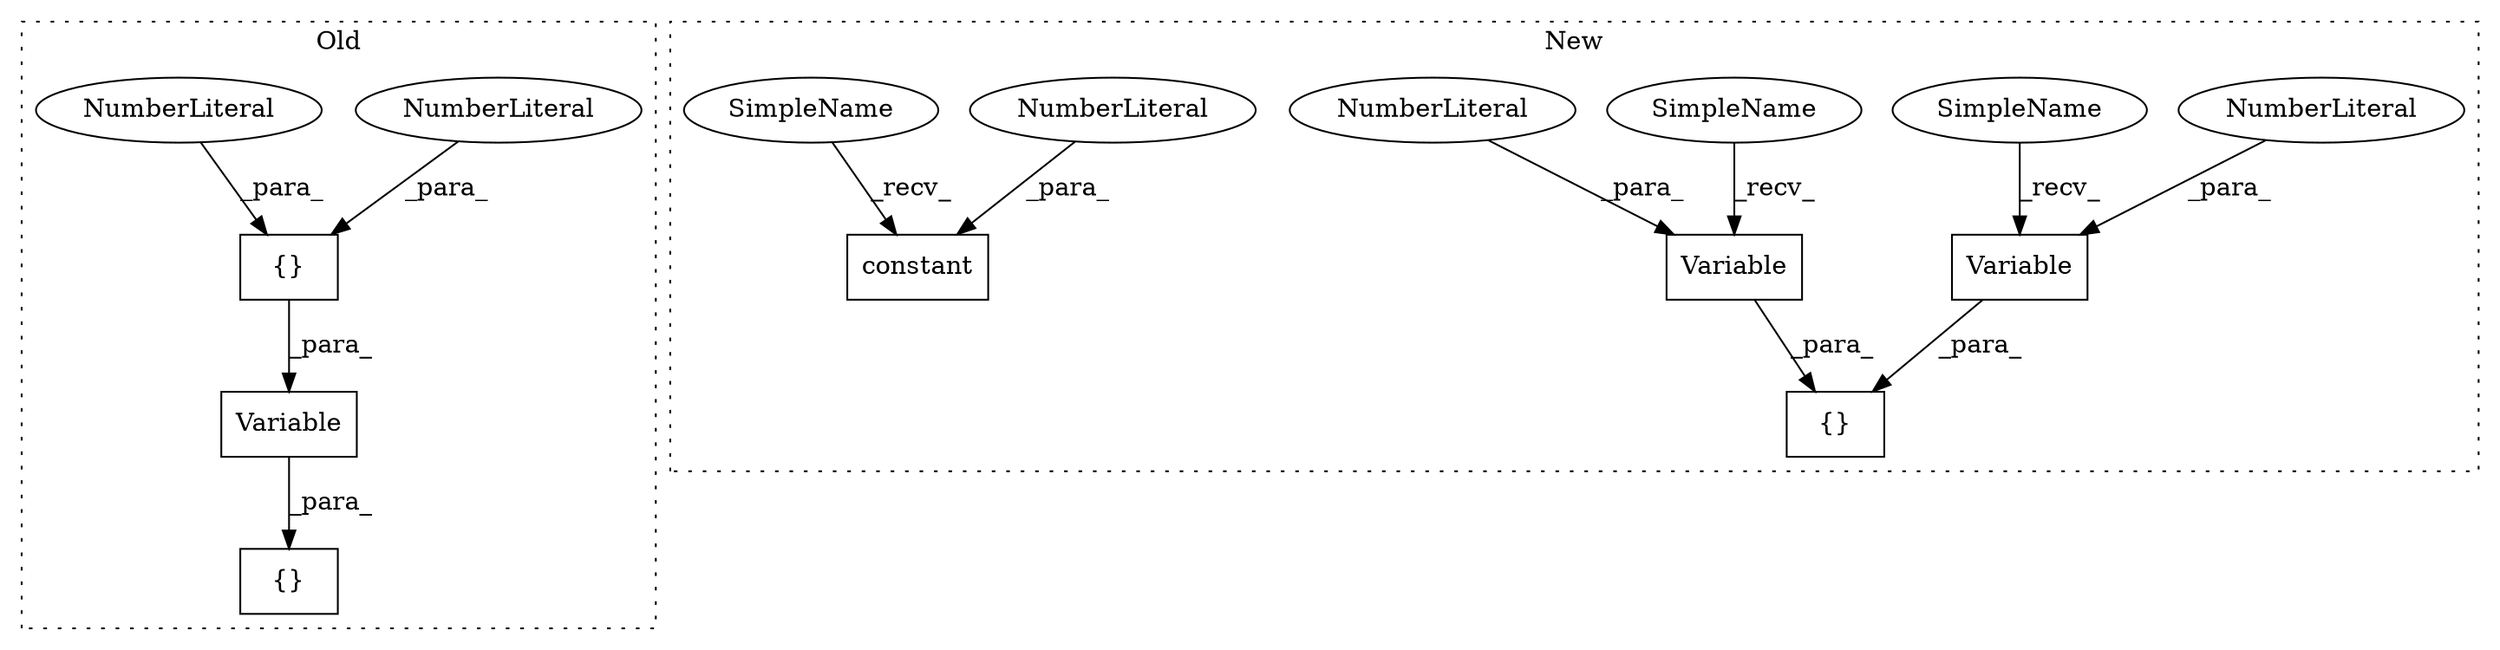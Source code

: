 digraph G {
subgraph cluster0 {
1 [label="{}" a="4" s="3823,3831" l="1,1" shape="box"];
3 [label="NumberLiteral" a="34" s="3828" l="3" shape="ellipse"];
5 [label="NumberLiteral" a="34" s="3824" l="3" shape="ellipse"];
6 [label="{}" a="4" s="3791,3833" l="1,1" shape="box"];
10 [label="Variable" a="32" s="3803,3832" l="9,1" shape="box"];
label = "Old";
style="dotted";
}
subgraph cluster1 {
2 [label="Variable" a="32" s="3791,3803" l="9,1" shape="box"];
4 [label="NumberLiteral" a="34" s="3800" l="3" shape="ellipse"];
7 [label="{}" a="4" s="3779,3829" l="1,1" shape="box"];
8 [label="Variable" a="32" s="3816,3828" l="9,1" shape="box"];
9 [label="NumberLiteral" a="34" s="3825" l="3" shape="ellipse"];
11 [label="constant" a="32" s="3870,3882" l="9,1" shape="box"];
12 [label="NumberLiteral" a="34" s="3879" l="3" shape="ellipse"];
13 [label="SimpleName" a="42" s="3805" l="10" shape="ellipse"];
14 [label="SimpleName" a="42" s="3780" l="10" shape="ellipse"];
15 [label="SimpleName" a="42" s="3859" l="10" shape="ellipse"];
label = "New";
style="dotted";
}
1 -> 10 [label="_para_"];
2 -> 7 [label="_para_"];
3 -> 1 [label="_para_"];
4 -> 2 [label="_para_"];
5 -> 1 [label="_para_"];
8 -> 7 [label="_para_"];
9 -> 8 [label="_para_"];
10 -> 6 [label="_para_"];
12 -> 11 [label="_para_"];
13 -> 8 [label="_recv_"];
14 -> 2 [label="_recv_"];
15 -> 11 [label="_recv_"];
}